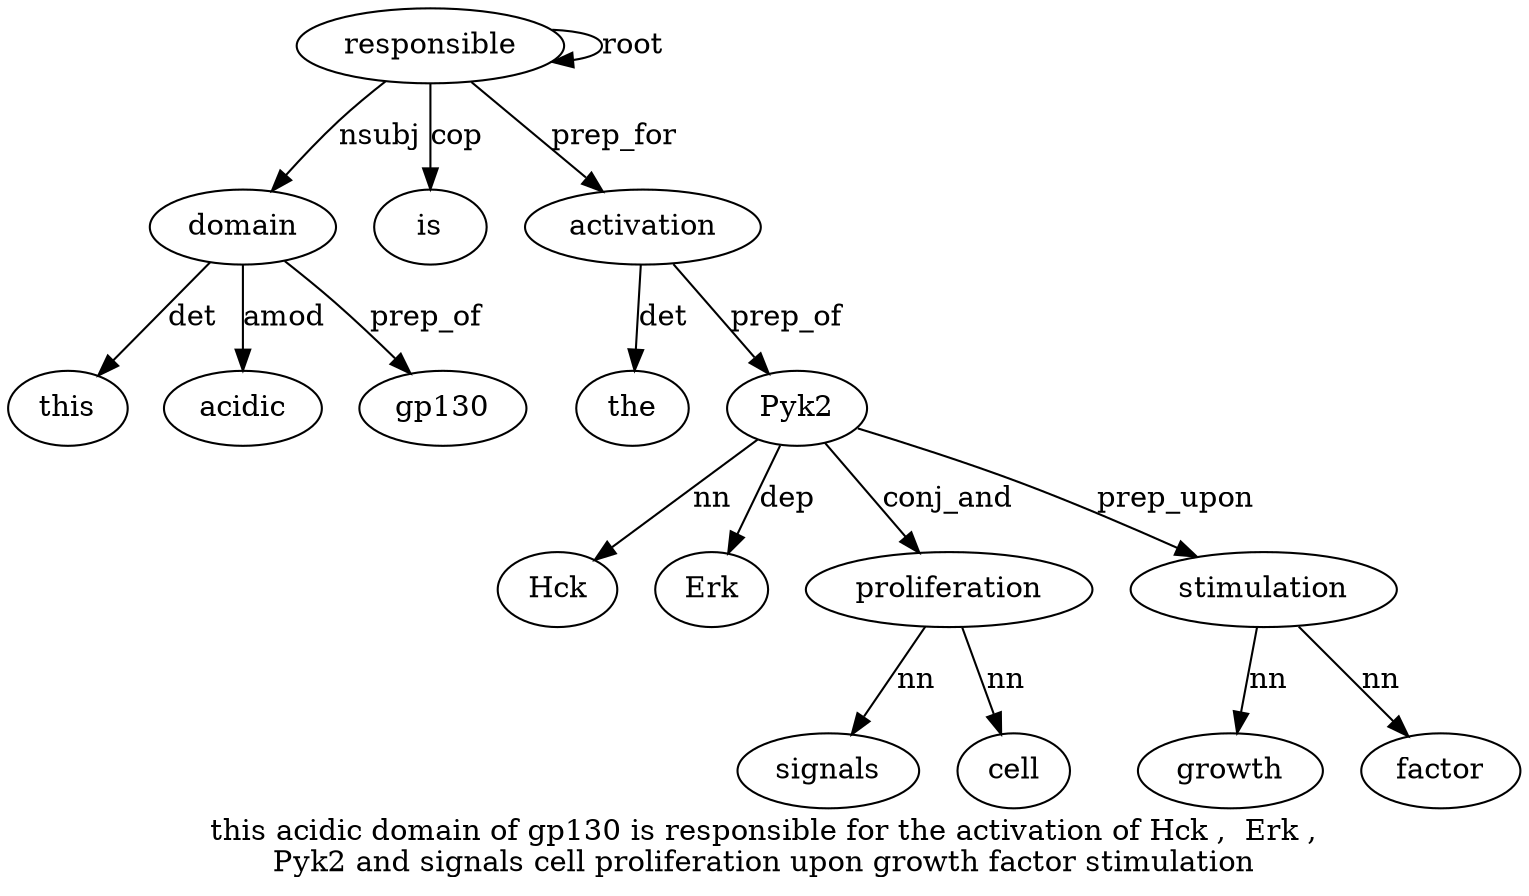 digraph "this acidic domain of gp130 is responsible for the activation of Hck ,  Erk ,  Pyk2 and signals cell proliferation upon growth factor stimulation" {
label="this acidic domain of gp130 is responsible for the activation of Hck ,  Erk ,
Pyk2 and signals cell proliferation upon growth factor stimulation";
domain3 [style=filled, fillcolor=white, label=domain];
this1 [style=filled, fillcolor=white, label=this];
domain3 -> this1  [label=det];
acidic2 [style=filled, fillcolor=white, label=acidic];
domain3 -> acidic2  [label=amod];
responsible7 [style=filled, fillcolor=white, label=responsible];
responsible7 -> domain3  [label=nsubj];
gp1305 [style=filled, fillcolor=white, label=gp130];
domain3 -> gp1305  [label=prep_of];
is6 [style=filled, fillcolor=white, label=is];
responsible7 -> is6  [label=cop];
responsible7 -> responsible7  [label=root];
activation10 [style=filled, fillcolor=white, label=activation];
the9 [style=filled, fillcolor=white, label=the];
activation10 -> the9  [label=det];
responsible7 -> activation10  [label=prep_for];
Pyk216 [style=filled, fillcolor=white, label=Pyk2];
Hck12 [style=filled, fillcolor=white, label=Hck];
Pyk216 -> Hck12  [label=nn];
Erk14 [style=filled, fillcolor=white, label=Erk];
Pyk216 -> Erk14  [label=dep];
activation10 -> Pyk216  [label=prep_of];
proliferation20 [style=filled, fillcolor=white, label=proliferation];
signals18 [style=filled, fillcolor=white, label=signals];
proliferation20 -> signals18  [label=nn];
cell19 [style=filled, fillcolor=white, label=cell];
proliferation20 -> cell19  [label=nn];
Pyk216 -> proliferation20  [label=conj_and];
stimulation24 [style=filled, fillcolor=white, label=stimulation];
growth22 [style=filled, fillcolor=white, label=growth];
stimulation24 -> growth22  [label=nn];
factor23 [style=filled, fillcolor=white, label=factor];
stimulation24 -> factor23  [label=nn];
Pyk216 -> stimulation24  [label=prep_upon];
}
